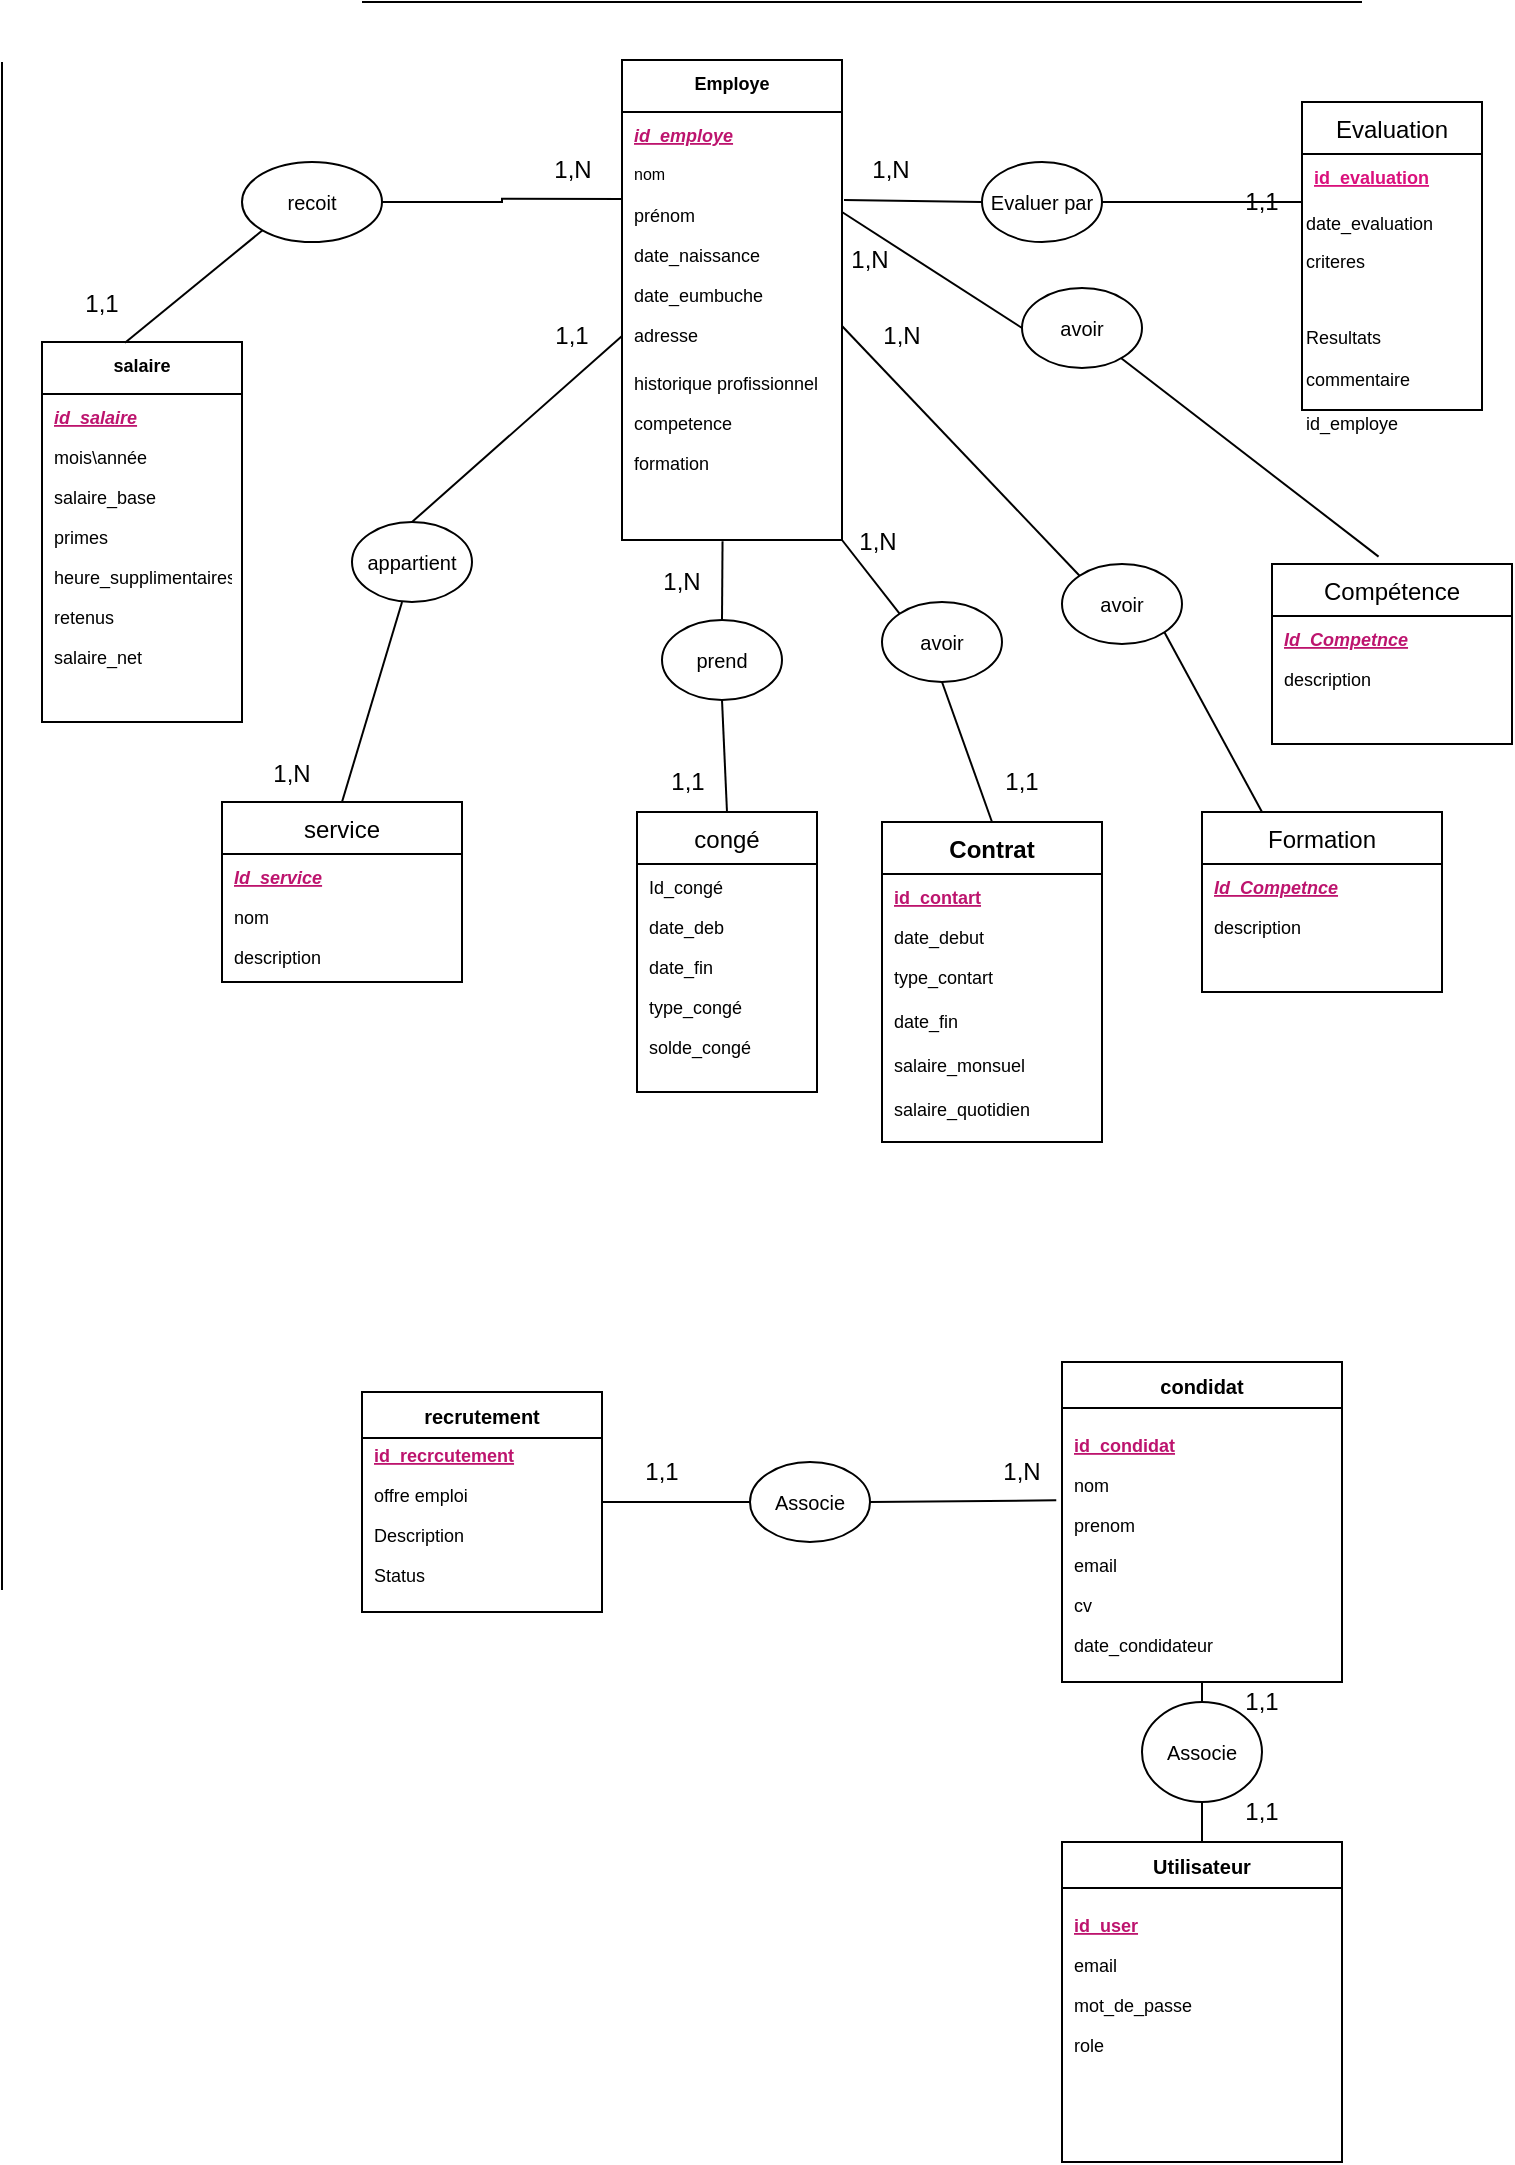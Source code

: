 <mxfile version="25.0.3">
  <diagram id="C5RBs43oDa-KdzZeNtuy" name="Page-1">
    <mxGraphModel dx="1323" dy="700" grid="1" gridSize="10" guides="1" tooltips="1" connect="1" arrows="1" fold="1" page="1" pageScale="1" pageWidth="827" pageHeight="1169" math="0" shadow="0">
      <root>
        <mxCell id="WIyWlLk6GJQsqaUBKTNV-0" />
        <mxCell id="WIyWlLk6GJQsqaUBKTNV-1" parent="WIyWlLk6GJQsqaUBKTNV-0" />
        <mxCell id="SB-FFFIjVD-oxgu6gbSo-286" value="Employe" style="swimlane;fontStyle=1;align=center;verticalAlign=top;childLayout=stackLayout;horizontal=1;startSize=26;horizontalStack=0;resizeParent=1;resizeLast=0;collapsible=1;marginBottom=0;rounded=0;shadow=0;strokeWidth=1;fontSize=9;labelBackgroundColor=none;" vertex="1" parent="WIyWlLk6GJQsqaUBKTNV-1">
          <mxGeometry x="330" y="79" width="110" height="240" as="geometry">
            <mxRectangle x="230" y="140" width="160" height="26" as="alternateBounds" />
          </mxGeometry>
        </mxCell>
        <mxCell id="SB-FFFIjVD-oxgu6gbSo-287" value="id_employe" style="text;align=left;verticalAlign=top;spacingLeft=4;spacingRight=4;overflow=hidden;rotatable=0;points=[[0,0.5],[1,0.5]];portConstraint=eastwest;fontSize=9;fontStyle=7;labelBackgroundColor=none;fontColor=#BD146E;" vertex="1" parent="SB-FFFIjVD-oxgu6gbSo-286">
          <mxGeometry y="26" width="110" height="20" as="geometry" />
        </mxCell>
        <mxCell id="SB-FFFIjVD-oxgu6gbSo-288" value="nom " style="text;align=left;verticalAlign=top;spacingLeft=4;spacingRight=4;overflow=hidden;rotatable=0;points=[[0,0.5],[1,0.5]];portConstraint=eastwest;fontSize=8;labelBackgroundColor=none;" vertex="1" parent="SB-FFFIjVD-oxgu6gbSo-286">
          <mxGeometry y="46" width="110" height="20" as="geometry" />
        </mxCell>
        <mxCell id="SB-FFFIjVD-oxgu6gbSo-289" value="prénom" style="text;align=left;verticalAlign=top;spacingLeft=4;spacingRight=4;overflow=hidden;rotatable=0;points=[[0,0.5],[1,0.5]];portConstraint=eastwest;fontSize=9;labelBackgroundColor=none;" vertex="1" parent="SB-FFFIjVD-oxgu6gbSo-286">
          <mxGeometry y="66" width="110" height="20" as="geometry" />
        </mxCell>
        <mxCell id="SB-FFFIjVD-oxgu6gbSo-290" value="date_naissance" style="text;align=left;verticalAlign=top;spacingLeft=4;spacingRight=4;overflow=hidden;rotatable=0;points=[[0,0.5],[1,0.5]];portConstraint=eastwest;fontSize=9;labelBackgroundColor=none;" vertex="1" parent="SB-FFFIjVD-oxgu6gbSo-286">
          <mxGeometry y="86" width="110" height="20" as="geometry" />
        </mxCell>
        <mxCell id="SB-FFFIjVD-oxgu6gbSo-291" value="date_eumbuche" style="text;align=left;verticalAlign=top;spacingLeft=4;spacingRight=4;overflow=hidden;rotatable=0;points=[[0,0.5],[1,0.5]];portConstraint=eastwest;fontSize=9;labelBackgroundColor=none;" vertex="1" parent="SB-FFFIjVD-oxgu6gbSo-286">
          <mxGeometry y="106" width="110" height="20" as="geometry" />
        </mxCell>
        <mxCell id="SB-FFFIjVD-oxgu6gbSo-292" value="adresse" style="text;align=left;verticalAlign=top;spacingLeft=4;spacingRight=4;overflow=hidden;rotatable=0;points=[[0,0.5],[1,0.5]];portConstraint=eastwest;fontSize=9;labelBackgroundColor=none;" vertex="1" parent="SB-FFFIjVD-oxgu6gbSo-286">
          <mxGeometry y="126" width="110" height="24" as="geometry" />
        </mxCell>
        <mxCell id="SB-FFFIjVD-oxgu6gbSo-293" value="historique profissionnel" style="text;align=left;verticalAlign=top;spacingLeft=4;spacingRight=4;overflow=hidden;rotatable=0;points=[[0,0.5],[1,0.5]];portConstraint=eastwest;fontSize=9;labelBackgroundColor=none;" vertex="1" parent="SB-FFFIjVD-oxgu6gbSo-286">
          <mxGeometry y="150" width="110" height="20" as="geometry" />
        </mxCell>
        <mxCell id="SB-FFFIjVD-oxgu6gbSo-294" value="competence" style="text;align=left;verticalAlign=top;spacingLeft=4;spacingRight=4;overflow=hidden;rotatable=0;points=[[0,0.5],[1,0.5]];portConstraint=eastwest;fontSize=9;labelBackgroundColor=none;" vertex="1" parent="SB-FFFIjVD-oxgu6gbSo-286">
          <mxGeometry y="170" width="110" height="20" as="geometry" />
        </mxCell>
        <mxCell id="SB-FFFIjVD-oxgu6gbSo-295" value="formation " style="text;align=left;verticalAlign=top;spacingLeft=4;spacingRight=4;overflow=hidden;rotatable=0;points=[[0,0.5],[1,0.5]];portConstraint=eastwest;fontSize=9;labelBackgroundColor=none;" vertex="1" parent="SB-FFFIjVD-oxgu6gbSo-286">
          <mxGeometry y="190" width="110" height="20" as="geometry" />
        </mxCell>
        <mxCell id="SB-FFFIjVD-oxgu6gbSo-296" value="salaire" style="swimlane;fontStyle=1;align=center;verticalAlign=top;childLayout=stackLayout;horizontal=1;startSize=26;horizontalStack=0;resizeParent=1;resizeLast=0;collapsible=1;marginBottom=0;rounded=0;shadow=0;strokeWidth=1;fontSize=9;labelBackgroundColor=none;" vertex="1" parent="WIyWlLk6GJQsqaUBKTNV-1">
          <mxGeometry x="40" y="220" width="100" height="190" as="geometry">
            <mxRectangle x="130" y="380" width="160" height="26" as="alternateBounds" />
          </mxGeometry>
        </mxCell>
        <mxCell id="SB-FFFIjVD-oxgu6gbSo-297" value="id_salaire" style="text;align=left;verticalAlign=top;spacingLeft=4;spacingRight=4;overflow=hidden;rotatable=0;points=[[0,0.5],[1,0.5]];portConstraint=eastwest;fontSize=9;fontStyle=7;labelBackgroundColor=none;fontColor=#BD146E;" vertex="1" parent="SB-FFFIjVD-oxgu6gbSo-296">
          <mxGeometry y="26" width="100" height="20" as="geometry" />
        </mxCell>
        <mxCell id="SB-FFFIjVD-oxgu6gbSo-298" value="mois\année" style="text;align=left;verticalAlign=top;spacingLeft=4;spacingRight=4;overflow=hidden;rotatable=0;points=[[0,0.5],[1,0.5]];portConstraint=eastwest;fontSize=9;labelBackgroundColor=none;" vertex="1" parent="SB-FFFIjVD-oxgu6gbSo-296">
          <mxGeometry y="46" width="100" height="20" as="geometry" />
        </mxCell>
        <mxCell id="SB-FFFIjVD-oxgu6gbSo-299" value="salaire_base" style="text;align=left;verticalAlign=top;spacingLeft=4;spacingRight=4;overflow=hidden;rotatable=0;points=[[0,0.5],[1,0.5]];portConstraint=eastwest;fontSize=9;labelBackgroundColor=none;" vertex="1" parent="SB-FFFIjVD-oxgu6gbSo-296">
          <mxGeometry y="66" width="100" height="20" as="geometry" />
        </mxCell>
        <mxCell id="SB-FFFIjVD-oxgu6gbSo-300" value="primes" style="text;align=left;verticalAlign=top;spacingLeft=4;spacingRight=4;overflow=hidden;rotatable=0;points=[[0,0.5],[1,0.5]];portConstraint=eastwest;fontSize=9;labelBackgroundColor=none;" vertex="1" parent="SB-FFFIjVD-oxgu6gbSo-296">
          <mxGeometry y="86" width="100" height="20" as="geometry" />
        </mxCell>
        <mxCell id="SB-FFFIjVD-oxgu6gbSo-301" value="heure_supplimentaires" style="text;align=left;verticalAlign=top;spacingLeft=4;spacingRight=4;overflow=hidden;rotatable=0;points=[[0,0.5],[1,0.5]];portConstraint=eastwest;fontSize=9;labelBackgroundColor=none;" vertex="1" parent="SB-FFFIjVD-oxgu6gbSo-296">
          <mxGeometry y="106" width="100" height="20" as="geometry" />
        </mxCell>
        <mxCell id="SB-FFFIjVD-oxgu6gbSo-302" value="retenus" style="text;align=left;verticalAlign=top;spacingLeft=4;spacingRight=4;overflow=hidden;rotatable=0;points=[[0,0.5],[1,0.5]];portConstraint=eastwest;fontSize=9;labelBackgroundColor=none;" vertex="1" parent="SB-FFFIjVD-oxgu6gbSo-296">
          <mxGeometry y="126" width="100" height="20" as="geometry" />
        </mxCell>
        <mxCell id="SB-FFFIjVD-oxgu6gbSo-303" value="salaire_net" style="text;align=left;verticalAlign=top;spacingLeft=4;spacingRight=4;overflow=hidden;rotatable=0;points=[[0,0.5],[1,0.5]];portConstraint=eastwest;fontSize=9;labelBackgroundColor=none;" vertex="1" parent="SB-FFFIjVD-oxgu6gbSo-296">
          <mxGeometry y="146" width="100" height="20" as="geometry" />
        </mxCell>
        <mxCell id="SB-FFFIjVD-oxgu6gbSo-304" value="service" style="swimlane;fontStyle=0;align=center;verticalAlign=top;childLayout=stackLayout;horizontal=1;startSize=26;horizontalStack=0;resizeParent=1;resizeLast=0;collapsible=1;marginBottom=0;rounded=0;shadow=0;strokeWidth=1;labelBackgroundColor=none;" vertex="1" parent="WIyWlLk6GJQsqaUBKTNV-1">
          <mxGeometry x="130" y="450" width="120" height="90" as="geometry">
            <mxRectangle x="340" y="380" width="170" height="26" as="alternateBounds" />
          </mxGeometry>
        </mxCell>
        <mxCell id="SB-FFFIjVD-oxgu6gbSo-305" value="Id_service" style="text;align=left;verticalAlign=top;spacingLeft=4;spacingRight=4;overflow=hidden;rotatable=0;points=[[0,0.5],[1,0.5]];portConstraint=eastwest;fontSize=9;fontStyle=7;labelBackgroundColor=none;fontColor=#BD146E;" vertex="1" parent="SB-FFFIjVD-oxgu6gbSo-304">
          <mxGeometry y="26" width="120" height="20" as="geometry" />
        </mxCell>
        <mxCell id="SB-FFFIjVD-oxgu6gbSo-306" value="nom" style="text;align=left;verticalAlign=top;spacingLeft=4;spacingRight=4;overflow=hidden;rotatable=0;points=[[0,0.5],[1,0.5]];portConstraint=eastwest;fontSize=9;labelBackgroundColor=none;" vertex="1" parent="SB-FFFIjVD-oxgu6gbSo-304">
          <mxGeometry y="46" width="120" height="20" as="geometry" />
        </mxCell>
        <mxCell id="SB-FFFIjVD-oxgu6gbSo-307" value="description" style="text;align=left;verticalAlign=top;spacingLeft=4;spacingRight=4;overflow=hidden;rotatable=0;points=[[0,0.5],[1,0.5]];portConstraint=eastwest;fontSize=9;labelBackgroundColor=none;" vertex="1" parent="SB-FFFIjVD-oxgu6gbSo-304">
          <mxGeometry y="66" width="120" height="20" as="geometry" />
        </mxCell>
        <mxCell id="SB-FFFIjVD-oxgu6gbSo-308" value="congé" style="swimlane;fontStyle=0;align=center;verticalAlign=top;childLayout=stackLayout;horizontal=1;startSize=26;horizontalStack=0;resizeParent=1;resizeLast=0;collapsible=1;marginBottom=0;rounded=0;shadow=0;strokeWidth=1;labelBackgroundColor=none;" vertex="1" parent="WIyWlLk6GJQsqaUBKTNV-1">
          <mxGeometry x="337.5" y="455" width="90" height="140" as="geometry">
            <mxRectangle x="550" y="140" width="160" height="26" as="alternateBounds" />
          </mxGeometry>
        </mxCell>
        <mxCell id="SB-FFFIjVD-oxgu6gbSo-309" value="Id_congé" style="text;align=left;verticalAlign=top;spacingLeft=4;spacingRight=4;overflow=hidden;rotatable=0;points=[[0,0.5],[1,0.5]];portConstraint=eastwest;fontSize=9;labelBackgroundColor=none;" vertex="1" parent="SB-FFFIjVD-oxgu6gbSo-308">
          <mxGeometry y="26" width="90" height="20" as="geometry" />
        </mxCell>
        <mxCell id="SB-FFFIjVD-oxgu6gbSo-310" value="date_deb" style="text;align=left;verticalAlign=top;spacingLeft=4;spacingRight=4;overflow=hidden;rotatable=0;points=[[0,0.5],[1,0.5]];portConstraint=eastwest;fontSize=9;labelBackgroundColor=none;" vertex="1" parent="SB-FFFIjVD-oxgu6gbSo-308">
          <mxGeometry y="46" width="90" height="20" as="geometry" />
        </mxCell>
        <mxCell id="SB-FFFIjVD-oxgu6gbSo-311" value="date_fin" style="text;align=left;verticalAlign=top;spacingLeft=4;spacingRight=4;overflow=hidden;rotatable=0;points=[[0,0.5],[1,0.5]];portConstraint=eastwest;fontSize=9;labelBackgroundColor=none;" vertex="1" parent="SB-FFFIjVD-oxgu6gbSo-308">
          <mxGeometry y="66" width="90" height="20" as="geometry" />
        </mxCell>
        <mxCell id="SB-FFFIjVD-oxgu6gbSo-312" value="type_congé" style="text;align=left;verticalAlign=top;spacingLeft=4;spacingRight=4;overflow=hidden;rotatable=0;points=[[0,0.5],[1,0.5]];portConstraint=eastwest;fontSize=9;labelBackgroundColor=none;" vertex="1" parent="SB-FFFIjVD-oxgu6gbSo-308">
          <mxGeometry y="86" width="90" height="20" as="geometry" />
        </mxCell>
        <mxCell id="SB-FFFIjVD-oxgu6gbSo-313" value="solde_congé" style="text;align=left;verticalAlign=top;spacingLeft=4;spacingRight=4;overflow=hidden;rotatable=0;points=[[0,0.5],[1,0.5]];portConstraint=eastwest;fontSize=9;labelBackgroundColor=none;" vertex="1" parent="SB-FFFIjVD-oxgu6gbSo-308">
          <mxGeometry y="106" width="90" height="20" as="geometry" />
        </mxCell>
        <mxCell id="SB-FFFIjVD-oxgu6gbSo-314" value="Contrat" style="swimlane;fontStyle=1;align=center;verticalAlign=top;childLayout=stackLayout;horizontal=1;startSize=26;horizontalStack=0;resizeParent=1;resizeLast=0;collapsible=1;marginBottom=0;rounded=0;shadow=0;strokeWidth=1;labelBackgroundColor=none;" vertex="1" parent="WIyWlLk6GJQsqaUBKTNV-1">
          <mxGeometry x="460" y="460" width="110" height="160" as="geometry">
            <mxRectangle x="340" y="380" width="170" height="26" as="alternateBounds" />
          </mxGeometry>
        </mxCell>
        <mxCell id="SB-FFFIjVD-oxgu6gbSo-315" value="id_contart" style="text;align=left;verticalAlign=top;spacingLeft=4;spacingRight=4;overflow=hidden;rotatable=0;points=[[0,0.5],[1,0.5]];portConstraint=eastwest;fontSize=9;fontStyle=5;labelBackgroundColor=none;fontColor=#BD146E;" vertex="1" parent="SB-FFFIjVD-oxgu6gbSo-314">
          <mxGeometry y="26" width="110" height="20" as="geometry" />
        </mxCell>
        <mxCell id="SB-FFFIjVD-oxgu6gbSo-316" value="date_debut" style="text;align=left;verticalAlign=top;spacingLeft=4;spacingRight=4;overflow=hidden;rotatable=0;points=[[0,0.5],[1,0.5]];portConstraint=eastwest;fontSize=9;labelBackgroundColor=none;" vertex="1" parent="SB-FFFIjVD-oxgu6gbSo-314">
          <mxGeometry y="46" width="110" height="20" as="geometry" />
        </mxCell>
        <mxCell id="SB-FFFIjVD-oxgu6gbSo-317" value="type_contart&#xa;&#xa;date_fin &#xa;&#xa;salaire_monsuel&#xa;&#xa;salaire_quotidien&#xa;&#xa;" style="text;align=left;verticalAlign=top;spacingLeft=4;spacingRight=4;overflow=hidden;rotatable=0;points=[[0,0.5],[1,0.5]];portConstraint=eastwest;fontSize=9;labelBackgroundColor=none;" vertex="1" parent="SB-FFFIjVD-oxgu6gbSo-314">
          <mxGeometry y="66" width="110" height="94" as="geometry" />
        </mxCell>
        <mxCell id="SB-FFFIjVD-oxgu6gbSo-318" value="Evaluation" style="swimlane;fontStyle=0;align=center;verticalAlign=top;childLayout=stackLayout;horizontal=1;startSize=26;horizontalStack=0;resizeParent=1;resizeLast=0;collapsible=1;marginBottom=0;rounded=0;shadow=0;strokeWidth=1;labelBackgroundColor=none;" vertex="1" parent="WIyWlLk6GJQsqaUBKTNV-1">
          <mxGeometry x="670" y="100" width="90" height="154" as="geometry">
            <mxRectangle x="340" y="380" width="170" height="26" as="alternateBounds" />
          </mxGeometry>
        </mxCell>
        <mxCell id="SB-FFFIjVD-oxgu6gbSo-319" value="id_evaluation&#xa;&#xa;" style="text;align=left;verticalAlign=top;spacingLeft=4;spacingRight=4;overflow=hidden;rotatable=0;points=[[0,0.5],[1,0.5]];portConstraint=eastwest;fontSize=9;labelBackgroundColor=none;fontColor=#da107c;fontStyle=5" vertex="1" parent="SB-FFFIjVD-oxgu6gbSo-318">
          <mxGeometry y="26" width="90" height="24" as="geometry" />
        </mxCell>
        <mxCell id="SB-FFFIjVD-oxgu6gbSo-320" value="&lt;font style=&quot;font-size: 9px;&quot;&gt;date_evaluation&amp;nbsp;&lt;/font&gt;" style="text;html=1;align=left;verticalAlign=middle;whiteSpace=wrap;rounded=0;" vertex="1" parent="SB-FFFIjVD-oxgu6gbSo-318">
          <mxGeometry y="50" width="90" height="20" as="geometry" />
        </mxCell>
        <mxCell id="SB-FFFIjVD-oxgu6gbSo-321" value="criteres" style="text;html=1;align=left;verticalAlign=middle;whiteSpace=wrap;rounded=0;fontSize=9;" vertex="1" parent="SB-FFFIjVD-oxgu6gbSo-318">
          <mxGeometry y="70" width="90" height="20" as="geometry" />
        </mxCell>
        <mxCell id="SB-FFFIjVD-oxgu6gbSo-322" value="&lt;font size=&quot;1&quot;&gt;appartient&lt;/font&gt;" style="ellipse;whiteSpace=wrap;html=1;labelBackgroundColor=none;" vertex="1" parent="WIyWlLk6GJQsqaUBKTNV-1">
          <mxGeometry x="195" y="310" width="60" height="40" as="geometry" />
        </mxCell>
        <mxCell id="SB-FFFIjVD-oxgu6gbSo-323" value="&lt;font size=&quot;1&quot;&gt;prend&lt;/font&gt;" style="ellipse;whiteSpace=wrap;html=1;labelBackgroundColor=none;" vertex="1" parent="WIyWlLk6GJQsqaUBKTNV-1">
          <mxGeometry x="350" y="359" width="60" height="40" as="geometry" />
        </mxCell>
        <mxCell id="SB-FFFIjVD-oxgu6gbSo-324" value="&lt;font size=&quot;1&quot;&gt;Evaluer par&lt;/font&gt;" style="ellipse;whiteSpace=wrap;html=1;labelBackgroundColor=none;" vertex="1" parent="WIyWlLk6GJQsqaUBKTNV-1">
          <mxGeometry x="510" y="130" width="60" height="40" as="geometry" />
        </mxCell>
        <mxCell id="SB-FFFIjVD-oxgu6gbSo-325" value="&lt;font size=&quot;1&quot;&gt;avoir&lt;/font&gt;" style="ellipse;whiteSpace=wrap;html=1;labelBackgroundColor=none;" vertex="1" parent="WIyWlLk6GJQsqaUBKTNV-1">
          <mxGeometry x="460" y="350" width="60" height="40" as="geometry" />
        </mxCell>
        <mxCell id="SB-FFFIjVD-oxgu6gbSo-326" value="&lt;font size=&quot;1&quot;&gt;recoit&lt;/font&gt;" style="ellipse;whiteSpace=wrap;html=1;labelBackgroundColor=none;" vertex="1" parent="WIyWlLk6GJQsqaUBKTNV-1">
          <mxGeometry x="140" y="130" width="70" height="40" as="geometry" />
        </mxCell>
        <mxCell id="SB-FFFIjVD-oxgu6gbSo-327" value="" style="endArrow=none;html=1;edgeStyle=orthogonalEdgeStyle;rounded=0;entryX=0.004;entryY=0.172;entryDx=0;entryDy=0;entryPerimeter=0;labelBackgroundColor=none;fontColor=default;" edge="1" parent="WIyWlLk6GJQsqaUBKTNV-1" source="SB-FFFIjVD-oxgu6gbSo-326" target="SB-FFFIjVD-oxgu6gbSo-289">
          <mxGeometry relative="1" as="geometry">
            <mxPoint x="200" y="220" as="sourcePoint" />
            <mxPoint x="360" y="220" as="targetPoint" />
          </mxGeometry>
        </mxCell>
        <mxCell id="SB-FFFIjVD-oxgu6gbSo-328" value="1,N" style="text;html=1;align=center;verticalAlign=middle;resizable=0;points=[];autosize=1;strokeColor=none;fillColor=none;labelBackgroundColor=none;" vertex="1" parent="WIyWlLk6GJQsqaUBKTNV-1">
          <mxGeometry x="285" y="119" width="40" height="30" as="geometry" />
        </mxCell>
        <mxCell id="SB-FFFIjVD-oxgu6gbSo-329" value="" style="endArrow=none;html=1;rounded=0;exitX=0.415;exitY=0.002;exitDx=0;exitDy=0;exitPerimeter=0;entryX=0;entryY=1;entryDx=0;entryDy=0;labelBackgroundColor=none;fontColor=default;" edge="1" parent="WIyWlLk6GJQsqaUBKTNV-1" source="SB-FFFIjVD-oxgu6gbSo-296" target="SB-FFFIjVD-oxgu6gbSo-326">
          <mxGeometry width="50" height="50" relative="1" as="geometry">
            <mxPoint x="70" y="200" as="sourcePoint" />
            <mxPoint x="120" y="150" as="targetPoint" />
          </mxGeometry>
        </mxCell>
        <mxCell id="SB-FFFIjVD-oxgu6gbSo-330" value="1,1" style="text;html=1;align=center;verticalAlign=middle;whiteSpace=wrap;rounded=0;labelBackgroundColor=none;" vertex="1" parent="WIyWlLk6GJQsqaUBKTNV-1">
          <mxGeometry x="40" y="186" width="60" height="30" as="geometry" />
        </mxCell>
        <mxCell id="SB-FFFIjVD-oxgu6gbSo-331" value="" style="endArrow=none;html=1;rounded=0;entryX=0;entryY=0.5;entryDx=0;entryDy=0;exitX=0.5;exitY=0;exitDx=0;exitDy=0;labelBackgroundColor=none;fontColor=default;" edge="1" parent="WIyWlLk6GJQsqaUBKTNV-1" source="SB-FFFIjVD-oxgu6gbSo-322" target="SB-FFFIjVD-oxgu6gbSo-292">
          <mxGeometry width="50" height="50" relative="1" as="geometry">
            <mxPoint x="240" y="310" as="sourcePoint" />
            <mxPoint x="280" y="250" as="targetPoint" />
          </mxGeometry>
        </mxCell>
        <mxCell id="SB-FFFIjVD-oxgu6gbSo-332" value="" style="endArrow=none;html=1;rounded=0;entryX=0.417;entryY=1;entryDx=0;entryDy=0;entryPerimeter=0;exitX=0.5;exitY=0;exitDx=0;exitDy=0;labelBackgroundColor=none;fontColor=default;" edge="1" parent="WIyWlLk6GJQsqaUBKTNV-1" source="SB-FFFIjVD-oxgu6gbSo-304" target="SB-FFFIjVD-oxgu6gbSo-322">
          <mxGeometry width="50" height="50" relative="1" as="geometry">
            <mxPoint x="180" y="410" as="sourcePoint" />
            <mxPoint x="230" y="360" as="targetPoint" />
          </mxGeometry>
        </mxCell>
        <mxCell id="SB-FFFIjVD-oxgu6gbSo-333" value="1,1" style="text;html=1;align=center;verticalAlign=middle;whiteSpace=wrap;rounded=0;labelBackgroundColor=none;" vertex="1" parent="WIyWlLk6GJQsqaUBKTNV-1">
          <mxGeometry x="275" y="202" width="60" height="30" as="geometry" />
        </mxCell>
        <mxCell id="SB-FFFIjVD-oxgu6gbSo-334" value="1,N" style="text;html=1;align=center;verticalAlign=middle;whiteSpace=wrap;rounded=0;labelBackgroundColor=none;" vertex="1" parent="WIyWlLk6GJQsqaUBKTNV-1">
          <mxGeometry x="135" y="421" width="60" height="30" as="geometry" />
        </mxCell>
        <mxCell id="SB-FFFIjVD-oxgu6gbSo-335" value="" style="endArrow=none;html=1;rounded=0;exitX=0.5;exitY=0;exitDx=0;exitDy=0;entryX=0.457;entryY=1.022;entryDx=0;entryDy=0;entryPerimeter=0;labelBackgroundColor=none;fontColor=default;" edge="1" parent="WIyWlLk6GJQsqaUBKTNV-1" source="SB-FFFIjVD-oxgu6gbSo-323">
          <mxGeometry width="50" height="50" relative="1" as="geometry">
            <mxPoint x="340" y="359" as="sourcePoint" />
            <mxPoint x="380.27" y="319.66" as="targetPoint" />
          </mxGeometry>
        </mxCell>
        <mxCell id="SB-FFFIjVD-oxgu6gbSo-336" value="" style="endArrow=none;html=1;rounded=0;exitX=0.5;exitY=0;exitDx=0;exitDy=0;entryX=0.5;entryY=1;entryDx=0;entryDy=0;labelBackgroundColor=none;fontColor=default;" edge="1" parent="WIyWlLk6GJQsqaUBKTNV-1" source="SB-FFFIjVD-oxgu6gbSo-308" target="SB-FFFIjVD-oxgu6gbSo-323">
          <mxGeometry width="50" height="50" relative="1" as="geometry">
            <mxPoint x="382.5" y="445" as="sourcePoint" />
            <mxPoint x="412.5" y="394" as="targetPoint" />
          </mxGeometry>
        </mxCell>
        <mxCell id="SB-FFFIjVD-oxgu6gbSo-337" value="1,N" style="text;html=1;align=center;verticalAlign=middle;whiteSpace=wrap;rounded=0;labelBackgroundColor=none;" vertex="1" parent="WIyWlLk6GJQsqaUBKTNV-1">
          <mxGeometry x="330" y="325" width="60" height="30" as="geometry" />
        </mxCell>
        <mxCell id="SB-FFFIjVD-oxgu6gbSo-338" value="1,1" style="text;html=1;align=center;verticalAlign=middle;whiteSpace=wrap;rounded=0;labelBackgroundColor=none;" vertex="1" parent="WIyWlLk6GJQsqaUBKTNV-1">
          <mxGeometry x="332.5" y="425" width="60" height="30" as="geometry" />
        </mxCell>
        <mxCell id="SB-FFFIjVD-oxgu6gbSo-339" value="" style="endArrow=none;html=1;rounded=0;exitX=1;exitY=1;exitDx=0;exitDy=0;entryX=0;entryY=0;entryDx=0;entryDy=0;labelBackgroundColor=none;fontColor=default;" edge="1" parent="WIyWlLk6GJQsqaUBKTNV-1" source="SB-FFFIjVD-oxgu6gbSo-286" target="SB-FFFIjVD-oxgu6gbSo-325">
          <mxGeometry width="50" height="50" relative="1" as="geometry">
            <mxPoint x="470" y="229" as="sourcePoint" />
            <mxPoint x="520" y="179" as="targetPoint" />
          </mxGeometry>
        </mxCell>
        <mxCell id="SB-FFFIjVD-oxgu6gbSo-340" value="" style="endArrow=none;html=1;rounded=0;entryX=0.5;entryY=1;entryDx=0;entryDy=0;exitX=0.5;exitY=0;exitDx=0;exitDy=0;labelBackgroundColor=none;fontColor=default;" edge="1" parent="WIyWlLk6GJQsqaUBKTNV-1" source="SB-FFFIjVD-oxgu6gbSo-314" target="SB-FFFIjVD-oxgu6gbSo-325">
          <mxGeometry width="50" height="50" relative="1" as="geometry">
            <mxPoint x="590" y="410" as="sourcePoint" />
            <mxPoint x="640" y="360" as="targetPoint" />
          </mxGeometry>
        </mxCell>
        <mxCell id="SB-FFFIjVD-oxgu6gbSo-341" value="" style="endArrow=none;html=1;rounded=0;labelBackgroundColor=none;fontColor=default;" edge="1" parent="WIyWlLk6GJQsqaUBKTNV-1">
          <mxGeometry width="50" height="50" relative="1" as="geometry">
            <mxPoint x="441" y="149" as="sourcePoint" />
            <mxPoint x="510" y="150" as="targetPoint" />
          </mxGeometry>
        </mxCell>
        <mxCell id="SB-FFFIjVD-oxgu6gbSo-342" value="" style="endArrow=none;html=1;rounded=0;exitX=1;exitY=0.5;exitDx=0;exitDy=0;entryX=0;entryY=0;entryDx=0;entryDy=0;labelBackgroundColor=none;fontColor=default;" edge="1" parent="WIyWlLk6GJQsqaUBKTNV-1" source="SB-FFFIjVD-oxgu6gbSo-324" target="SB-FFFIjVD-oxgu6gbSo-320">
          <mxGeometry width="50" height="50" relative="1" as="geometry">
            <mxPoint x="540" y="240" as="sourcePoint" />
            <mxPoint x="590" y="190" as="targetPoint" />
          </mxGeometry>
        </mxCell>
        <mxCell id="SB-FFFIjVD-oxgu6gbSo-343" value="1,N" style="text;html=1;align=center;verticalAlign=middle;whiteSpace=wrap;rounded=0;labelBackgroundColor=none;" vertex="1" parent="WIyWlLk6GJQsqaUBKTNV-1">
          <mxGeometry x="440" y="207" width="60" height="20" as="geometry" />
        </mxCell>
        <mxCell id="SB-FFFIjVD-oxgu6gbSo-344" value="Resultats&lt;div&gt;&lt;br&gt;&lt;div&gt;&lt;font&gt;commentaire&lt;/font&gt;&lt;/div&gt;&lt;/div&gt;&lt;div&gt;&lt;font&gt;&lt;br&gt;&lt;/font&gt;&lt;/div&gt;&lt;div&gt;&lt;font&gt;id_employe&lt;/font&gt;&lt;/div&gt;" style="text;html=1;align=left;verticalAlign=middle;whiteSpace=wrap;rounded=0;fontSize=9;" vertex="1" parent="WIyWlLk6GJQsqaUBKTNV-1">
          <mxGeometry x="670" y="224" width="90" height="30" as="geometry" />
        </mxCell>
        <mxCell id="SB-FFFIjVD-oxgu6gbSo-345" value="&lt;span style=&quot;font-size: 10px;&quot;&gt;recrutement&lt;/span&gt;" style="swimlane;whiteSpace=wrap;html=1;" vertex="1" parent="WIyWlLk6GJQsqaUBKTNV-1">
          <mxGeometry x="200" y="745" width="120" height="110" as="geometry" />
        </mxCell>
        <mxCell id="SB-FFFIjVD-oxgu6gbSo-346" value="id_recrcutement" style="text;align=left;verticalAlign=top;spacingLeft=4;spacingRight=4;overflow=hidden;rotatable=0;points=[[0,0.5],[1,0.5]];portConstraint=eastwest;fontSize=9;fontStyle=5;labelBackgroundColor=none;fontColor=#BD146E;" vertex="1" parent="SB-FFFIjVD-oxgu6gbSo-345">
          <mxGeometry y="20" width="120" height="20" as="geometry" />
        </mxCell>
        <mxCell id="SB-FFFIjVD-oxgu6gbSo-347" value="offre emploi" style="text;align=left;verticalAlign=top;spacingLeft=4;spacingRight=4;overflow=hidden;rotatable=0;points=[[0,0.5],[1,0.5]];portConstraint=eastwest;fontSize=9;fontStyle=0;labelBackgroundColor=none;fontColor=#000000;" vertex="1" parent="SB-FFFIjVD-oxgu6gbSo-345">
          <mxGeometry y="40" width="120" height="20" as="geometry" />
        </mxCell>
        <mxCell id="SB-FFFIjVD-oxgu6gbSo-348" value="Description" style="text;align=left;verticalAlign=top;spacingLeft=4;spacingRight=4;overflow=hidden;rotatable=0;points=[[0,0.5],[1,0.5]];portConstraint=eastwest;fontSize=9;fontStyle=0;labelBackgroundColor=none;fontColor=#000000;" vertex="1" parent="SB-FFFIjVD-oxgu6gbSo-345">
          <mxGeometry y="60" width="120" height="20" as="geometry" />
        </mxCell>
        <mxCell id="SB-FFFIjVD-oxgu6gbSo-349" value="Status" style="text;align=left;verticalAlign=top;spacingLeft=4;spacingRight=4;overflow=hidden;rotatable=0;points=[[0,0.5],[1,0.5]];portConstraint=eastwest;fontSize=9;fontStyle=0;labelBackgroundColor=none;fontColor=#000000;" vertex="1" parent="SB-FFFIjVD-oxgu6gbSo-345">
          <mxGeometry y="80" width="120" height="20" as="geometry" />
        </mxCell>
        <mxCell id="SB-FFFIjVD-oxgu6gbSo-350" value="&lt;span style=&quot;font-size: 10px;&quot;&gt;condidat&lt;/span&gt;" style="swimlane;whiteSpace=wrap;html=1;" vertex="1" parent="WIyWlLk6GJQsqaUBKTNV-1">
          <mxGeometry x="550" y="730" width="140" height="160" as="geometry" />
        </mxCell>
        <mxCell id="SB-FFFIjVD-oxgu6gbSo-351" value="id_condidat" style="text;align=left;verticalAlign=top;spacingLeft=4;spacingRight=4;overflow=hidden;rotatable=0;points=[[0,0.5],[1,0.5]];portConstraint=eastwest;fontSize=9;fontStyle=5;labelBackgroundColor=none;fontColor=#BD146E;" vertex="1" parent="SB-FFFIjVD-oxgu6gbSo-350">
          <mxGeometry y="30" width="120" height="20" as="geometry" />
        </mxCell>
        <mxCell id="SB-FFFIjVD-oxgu6gbSo-352" value="nom" style="text;align=left;verticalAlign=top;spacingLeft=4;spacingRight=4;overflow=hidden;rotatable=0;points=[[0,0.5],[1,0.5]];portConstraint=eastwest;fontSize=9;fontStyle=0;labelBackgroundColor=none;fontColor=#000000;" vertex="1" parent="SB-FFFIjVD-oxgu6gbSo-350">
          <mxGeometry y="50" width="120" height="20" as="geometry" />
        </mxCell>
        <mxCell id="SB-FFFIjVD-oxgu6gbSo-353" value="cv" style="text;align=left;verticalAlign=top;spacingLeft=4;spacingRight=4;overflow=hidden;rotatable=0;points=[[0,0.5],[1,0.5]];portConstraint=eastwest;fontSize=9;fontStyle=0;labelBackgroundColor=none;fontColor=#000000;" vertex="1" parent="SB-FFFIjVD-oxgu6gbSo-350">
          <mxGeometry y="110" width="140" height="20" as="geometry" />
        </mxCell>
        <mxCell id="SB-FFFIjVD-oxgu6gbSo-354" value="email" style="text;align=left;verticalAlign=top;spacingLeft=4;spacingRight=4;overflow=hidden;rotatable=0;points=[[0,0.5],[1,0.5]];portConstraint=eastwest;fontSize=9;fontStyle=0;labelBackgroundColor=none;fontColor=#000000;" vertex="1" parent="SB-FFFIjVD-oxgu6gbSo-350">
          <mxGeometry y="90" width="120" height="20" as="geometry" />
        </mxCell>
        <mxCell id="SB-FFFIjVD-oxgu6gbSo-355" value="prenom" style="text;align=left;verticalAlign=top;spacingLeft=4;spacingRight=4;overflow=hidden;rotatable=0;points=[[0,0.5],[1,0.5]];portConstraint=eastwest;fontSize=9;fontStyle=0;labelBackgroundColor=none;fontColor=#000000;" vertex="1" parent="SB-FFFIjVD-oxgu6gbSo-350">
          <mxGeometry y="70" width="120" height="20" as="geometry" />
        </mxCell>
        <mxCell id="SB-FFFIjVD-oxgu6gbSo-356" value="date_condidateur" style="text;align=left;verticalAlign=top;spacingLeft=4;spacingRight=4;overflow=hidden;rotatable=0;points=[[0,0.5],[1,0.5]];portConstraint=eastwest;fontSize=9;fontStyle=0;labelBackgroundColor=none;fontColor=#000000;" vertex="1" parent="SB-FFFIjVD-oxgu6gbSo-350">
          <mxGeometry y="130" width="140" height="20" as="geometry" />
        </mxCell>
        <mxCell id="SB-FFFIjVD-oxgu6gbSo-357" value="&lt;font size=&quot;1&quot;&gt;Associe&lt;/font&gt;" style="ellipse;whiteSpace=wrap;html=1;labelBackgroundColor=none;" vertex="1" parent="WIyWlLk6GJQsqaUBKTNV-1">
          <mxGeometry x="394" y="780" width="60" height="40" as="geometry" />
        </mxCell>
        <mxCell id="SB-FFFIjVD-oxgu6gbSo-358" value="" style="endArrow=none;html=1;rounded=0;exitX=1;exitY=0.5;exitDx=0;exitDy=0;entryX=0;entryY=0.5;entryDx=0;entryDy=0;" edge="1" parent="WIyWlLk6GJQsqaUBKTNV-1" source="SB-FFFIjVD-oxgu6gbSo-345" target="SB-FFFIjVD-oxgu6gbSo-357">
          <mxGeometry width="50" height="50" relative="1" as="geometry">
            <mxPoint x="350" y="780" as="sourcePoint" />
            <mxPoint x="400" y="730" as="targetPoint" />
          </mxGeometry>
        </mxCell>
        <mxCell id="SB-FFFIjVD-oxgu6gbSo-359" value="" style="endArrow=none;html=1;rounded=0;exitX=1;exitY=0.5;exitDx=0;exitDy=0;entryX=-0.024;entryY=-0.041;entryDx=0;entryDy=0;entryPerimeter=0;" edge="1" parent="WIyWlLk6GJQsqaUBKTNV-1" source="SB-FFFIjVD-oxgu6gbSo-357" target="SB-FFFIjVD-oxgu6gbSo-355">
          <mxGeometry width="50" height="50" relative="1" as="geometry">
            <mxPoint x="440" y="770" as="sourcePoint" />
            <mxPoint x="490" y="720" as="targetPoint" />
          </mxGeometry>
        </mxCell>
        <mxCell id="SB-FFFIjVD-oxgu6gbSo-360" value="1,1" style="text;html=1;align=center;verticalAlign=middle;whiteSpace=wrap;rounded=0;labelBackgroundColor=none;" vertex="1" parent="WIyWlLk6GJQsqaUBKTNV-1">
          <mxGeometry x="320" y="770" width="60" height="30" as="geometry" />
        </mxCell>
        <mxCell id="SB-FFFIjVD-oxgu6gbSo-361" value="1,N" style="text;html=1;align=center;verticalAlign=middle;whiteSpace=wrap;rounded=0;labelBackgroundColor=none;" vertex="1" parent="WIyWlLk6GJQsqaUBKTNV-1">
          <mxGeometry x="500" y="770" width="60" height="30" as="geometry" />
        </mxCell>
        <mxCell id="SB-FFFIjVD-oxgu6gbSo-362" value="" style="endArrow=none;html=1;rounded=0;" edge="1" parent="WIyWlLk6GJQsqaUBKTNV-1">
          <mxGeometry width="50" height="50" relative="1" as="geometry">
            <mxPoint x="200" y="50" as="sourcePoint" />
            <mxPoint x="700" y="50" as="targetPoint" />
          </mxGeometry>
        </mxCell>
        <mxCell id="SB-FFFIjVD-oxgu6gbSo-363" value="" style="endArrow=none;html=1;rounded=0;" edge="1" parent="WIyWlLk6GJQsqaUBKTNV-1">
          <mxGeometry width="50" height="50" relative="1" as="geometry">
            <mxPoint x="20" y="844" as="sourcePoint" />
            <mxPoint x="20" y="80" as="targetPoint" />
          </mxGeometry>
        </mxCell>
        <mxCell id="SB-FFFIjVD-oxgu6gbSo-364" value="&lt;span style=&quot;font-size: 10px;&quot;&gt;Utilisateur&lt;/span&gt;" style="swimlane;whiteSpace=wrap;html=1;" vertex="1" parent="WIyWlLk6GJQsqaUBKTNV-1">
          <mxGeometry x="550" y="970" width="140" height="160" as="geometry" />
        </mxCell>
        <mxCell id="SB-FFFIjVD-oxgu6gbSo-365" value="id_user" style="text;align=left;verticalAlign=top;spacingLeft=4;spacingRight=4;overflow=hidden;rotatable=0;points=[[0,0.5],[1,0.5]];portConstraint=eastwest;fontSize=9;fontStyle=5;labelBackgroundColor=none;fontColor=#BD146E;" vertex="1" parent="SB-FFFIjVD-oxgu6gbSo-364">
          <mxGeometry y="30" width="120" height="20" as="geometry" />
        </mxCell>
        <mxCell id="SB-FFFIjVD-oxgu6gbSo-366" value="email" style="text;align=left;verticalAlign=top;spacingLeft=4;spacingRight=4;overflow=hidden;rotatable=0;points=[[0,0.5],[1,0.5]];portConstraint=eastwest;fontSize=9;fontStyle=0;labelBackgroundColor=none;fontColor=#000000;" vertex="1" parent="SB-FFFIjVD-oxgu6gbSo-364">
          <mxGeometry y="50" width="120" height="20" as="geometry" />
        </mxCell>
        <mxCell id="SB-FFFIjVD-oxgu6gbSo-367" value="role" style="text;align=left;verticalAlign=top;spacingLeft=4;spacingRight=4;overflow=hidden;rotatable=0;points=[[0,0.5],[1,0.5]];portConstraint=eastwest;fontSize=9;fontStyle=0;labelBackgroundColor=none;fontColor=#000000;" vertex="1" parent="SB-FFFIjVD-oxgu6gbSo-364">
          <mxGeometry y="90" width="120" height="20" as="geometry" />
        </mxCell>
        <mxCell id="SB-FFFIjVD-oxgu6gbSo-368" value="mot_de_passe" style="text;align=left;verticalAlign=top;spacingLeft=4;spacingRight=4;overflow=hidden;rotatable=0;points=[[0,0.5],[1,0.5]];portConstraint=eastwest;fontSize=9;fontStyle=0;labelBackgroundColor=none;fontColor=#000000;" vertex="1" parent="SB-FFFIjVD-oxgu6gbSo-364">
          <mxGeometry y="70" width="120" height="20" as="geometry" />
        </mxCell>
        <mxCell id="SB-FFFIjVD-oxgu6gbSo-369" value="" style="endArrow=none;html=1;rounded=0;entryX=0.5;entryY=1;entryDx=0;entryDy=0;exitX=0.5;exitY=0;exitDx=0;exitDy=0;" edge="1" parent="WIyWlLk6GJQsqaUBKTNV-1" source="SB-FFFIjVD-oxgu6gbSo-364" target="SB-FFFIjVD-oxgu6gbSo-350">
          <mxGeometry width="50" height="50" relative="1" as="geometry">
            <mxPoint x="540" y="950" as="sourcePoint" />
            <mxPoint x="620" y="900" as="targetPoint" />
          </mxGeometry>
        </mxCell>
        <mxCell id="SB-FFFIjVD-oxgu6gbSo-370" value="&lt;font size=&quot;1&quot;&gt;Associe&lt;/font&gt;" style="ellipse;whiteSpace=wrap;html=1;labelBackgroundColor=none;" vertex="1" parent="WIyWlLk6GJQsqaUBKTNV-1">
          <mxGeometry x="590" y="900" width="60" height="50" as="geometry" />
        </mxCell>
        <mxCell id="SB-FFFIjVD-oxgu6gbSo-371" value="1,1" style="text;html=1;align=center;verticalAlign=middle;whiteSpace=wrap;rounded=0;labelBackgroundColor=none;" vertex="1" parent="WIyWlLk6GJQsqaUBKTNV-1">
          <mxGeometry x="620" y="940" width="60" height="30" as="geometry" />
        </mxCell>
        <mxCell id="SB-FFFIjVD-oxgu6gbSo-372" value="1,1" style="text;html=1;align=center;verticalAlign=middle;whiteSpace=wrap;rounded=0;labelBackgroundColor=none;" vertex="1" parent="WIyWlLk6GJQsqaUBKTNV-1">
          <mxGeometry x="620" y="880" width="60" height="40" as="geometry" />
        </mxCell>
        <mxCell id="SB-FFFIjVD-oxgu6gbSo-373" value="1,N" style="text;html=1;align=center;verticalAlign=middle;resizable=0;points=[];autosize=1;strokeColor=none;fillColor=none;labelBackgroundColor=none;" vertex="1" parent="WIyWlLk6GJQsqaUBKTNV-1">
          <mxGeometry x="444" y="119" width="40" height="30" as="geometry" />
        </mxCell>
        <mxCell id="SB-FFFIjVD-oxgu6gbSo-374" value="1,1" style="text;html=1;align=center;verticalAlign=middle;whiteSpace=wrap;rounded=0;labelBackgroundColor=none;" vertex="1" parent="WIyWlLk6GJQsqaUBKTNV-1">
          <mxGeometry x="620" y="136.5" width="60" height="27" as="geometry" />
        </mxCell>
        <mxCell id="SB-FFFIjVD-oxgu6gbSo-375" value="Compétence" style="swimlane;fontStyle=0;align=center;verticalAlign=top;childLayout=stackLayout;horizontal=1;startSize=26;horizontalStack=0;resizeParent=1;resizeLast=0;collapsible=1;marginBottom=0;rounded=0;shadow=0;strokeWidth=1;labelBackgroundColor=none;" vertex="1" parent="WIyWlLk6GJQsqaUBKTNV-1">
          <mxGeometry x="655" y="331" width="120" height="90" as="geometry">
            <mxRectangle x="340" y="380" width="170" height="26" as="alternateBounds" />
          </mxGeometry>
        </mxCell>
        <mxCell id="SB-FFFIjVD-oxgu6gbSo-376" value="Id_Competnce" style="text;align=left;verticalAlign=top;spacingLeft=4;spacingRight=4;overflow=hidden;rotatable=0;points=[[0,0.5],[1,0.5]];portConstraint=eastwest;fontSize=9;fontStyle=7;labelBackgroundColor=none;fontColor=#BD146E;" vertex="1" parent="SB-FFFIjVD-oxgu6gbSo-375">
          <mxGeometry y="26" width="120" height="20" as="geometry" />
        </mxCell>
        <mxCell id="SB-FFFIjVD-oxgu6gbSo-377" value="description" style="text;align=left;verticalAlign=top;spacingLeft=4;spacingRight=4;overflow=hidden;rotatable=0;points=[[0,0.5],[1,0.5]];portConstraint=eastwest;fontSize=9;labelBackgroundColor=none;" vertex="1" parent="SB-FFFIjVD-oxgu6gbSo-375">
          <mxGeometry y="46" width="120" height="20" as="geometry" />
        </mxCell>
        <mxCell id="SB-FFFIjVD-oxgu6gbSo-378" value="1,N" style="text;html=1;align=center;verticalAlign=middle;whiteSpace=wrap;rounded=0;labelBackgroundColor=none;" vertex="1" parent="WIyWlLk6GJQsqaUBKTNV-1">
          <mxGeometry x="424" y="165" width="60" height="28" as="geometry" />
        </mxCell>
        <mxCell id="SB-FFFIjVD-oxgu6gbSo-379" value="&lt;font size=&quot;1&quot;&gt;avoir&lt;/font&gt;" style="ellipse;whiteSpace=wrap;html=1;labelBackgroundColor=none;" vertex="1" parent="WIyWlLk6GJQsqaUBKTNV-1">
          <mxGeometry x="530" y="193" width="60" height="40" as="geometry" />
        </mxCell>
        <mxCell id="SB-FFFIjVD-oxgu6gbSo-380" value="" style="endArrow=none;html=1;rounded=0;exitX=1;exitY=0.5;exitDx=0;exitDy=0;entryX=0;entryY=0.5;entryDx=0;entryDy=0;" edge="1" parent="WIyWlLk6GJQsqaUBKTNV-1" source="SB-FFFIjVD-oxgu6gbSo-289" target="SB-FFFIjVD-oxgu6gbSo-379">
          <mxGeometry width="50" height="50" relative="1" as="geometry">
            <mxPoint x="510" y="199" as="sourcePoint" />
            <mxPoint x="560" y="212.0" as="targetPoint" />
          </mxGeometry>
        </mxCell>
        <mxCell id="SB-FFFIjVD-oxgu6gbSo-381" value="" style="endArrow=none;html=1;rounded=0;exitX=0.444;exitY=-0.041;exitDx=0;exitDy=0;exitPerimeter=0;" edge="1" parent="WIyWlLk6GJQsqaUBKTNV-1" source="SB-FFFIjVD-oxgu6gbSo-375" target="SB-FFFIjVD-oxgu6gbSo-379">
          <mxGeometry width="50" height="50" relative="1" as="geometry">
            <mxPoint x="590" y="330" as="sourcePoint" />
            <mxPoint x="640" y="280" as="targetPoint" />
          </mxGeometry>
        </mxCell>
        <mxCell id="SB-FFFIjVD-oxgu6gbSo-382" value="Formation" style="swimlane;fontStyle=0;align=center;verticalAlign=top;childLayout=stackLayout;horizontal=1;startSize=26;horizontalStack=0;resizeParent=1;resizeLast=0;collapsible=1;marginBottom=0;rounded=0;shadow=0;strokeWidth=1;labelBackgroundColor=none;" vertex="1" parent="WIyWlLk6GJQsqaUBKTNV-1">
          <mxGeometry x="620" y="455" width="120" height="90" as="geometry">
            <mxRectangle x="340" y="380" width="170" height="26" as="alternateBounds" />
          </mxGeometry>
        </mxCell>
        <mxCell id="SB-FFFIjVD-oxgu6gbSo-383" value="Id_Competnce" style="text;align=left;verticalAlign=top;spacingLeft=4;spacingRight=4;overflow=hidden;rotatable=0;points=[[0,0.5],[1,0.5]];portConstraint=eastwest;fontSize=9;fontStyle=7;labelBackgroundColor=none;fontColor=#BD146E;" vertex="1" parent="SB-FFFIjVD-oxgu6gbSo-382">
          <mxGeometry y="26" width="120" height="20" as="geometry" />
        </mxCell>
        <mxCell id="SB-FFFIjVD-oxgu6gbSo-384" value="description" style="text;align=left;verticalAlign=top;spacingLeft=4;spacingRight=4;overflow=hidden;rotatable=0;points=[[0,0.5],[1,0.5]];portConstraint=eastwest;fontSize=9;labelBackgroundColor=none;" vertex="1" parent="SB-FFFIjVD-oxgu6gbSo-382">
          <mxGeometry y="46" width="120" height="20" as="geometry" />
        </mxCell>
        <mxCell id="SB-FFFIjVD-oxgu6gbSo-385" value="&lt;font size=&quot;1&quot;&gt;avoir&lt;/font&gt;" style="ellipse;whiteSpace=wrap;html=1;labelBackgroundColor=none;" vertex="1" parent="WIyWlLk6GJQsqaUBKTNV-1">
          <mxGeometry x="550" y="331" width="60" height="40" as="geometry" />
        </mxCell>
        <mxCell id="SB-FFFIjVD-oxgu6gbSo-386" value="" style="endArrow=none;html=1;rounded=0;exitX=0;exitY=0.25;exitDx=0;exitDy=0;entryX=0;entryY=0;entryDx=0;entryDy=0;" edge="1" parent="WIyWlLk6GJQsqaUBKTNV-1" source="SB-FFFIjVD-oxgu6gbSo-343" target="SB-FFFIjVD-oxgu6gbSo-385">
          <mxGeometry width="50" height="50" relative="1" as="geometry">
            <mxPoint x="530" y="290" as="sourcePoint" />
            <mxPoint x="580" y="240" as="targetPoint" />
          </mxGeometry>
        </mxCell>
        <mxCell id="SB-FFFIjVD-oxgu6gbSo-387" value="" style="endArrow=none;html=1;rounded=0;exitX=1;exitY=1;exitDx=0;exitDy=0;entryX=0.25;entryY=0;entryDx=0;entryDy=0;" edge="1" parent="WIyWlLk6GJQsqaUBKTNV-1" source="SB-FFFIjVD-oxgu6gbSo-385" target="SB-FFFIjVD-oxgu6gbSo-382">
          <mxGeometry width="50" height="50" relative="1" as="geometry">
            <mxPoint x="800" y="540" as="sourcePoint" />
            <mxPoint x="850" y="490" as="targetPoint" />
          </mxGeometry>
        </mxCell>
        <mxCell id="SB-FFFIjVD-oxgu6gbSo-388" value="1,N" style="text;html=1;align=center;verticalAlign=middle;whiteSpace=wrap;rounded=0;labelBackgroundColor=none;" vertex="1" parent="WIyWlLk6GJQsqaUBKTNV-1">
          <mxGeometry x="427.5" y="310" width="60" height="20" as="geometry" />
        </mxCell>
        <mxCell id="SB-FFFIjVD-oxgu6gbSo-389" value="1,1" style="text;html=1;align=center;verticalAlign=middle;whiteSpace=wrap;rounded=0;labelBackgroundColor=none;" vertex="1" parent="WIyWlLk6GJQsqaUBKTNV-1">
          <mxGeometry x="500" y="425" width="60" height="30" as="geometry" />
        </mxCell>
      </root>
    </mxGraphModel>
  </diagram>
</mxfile>
